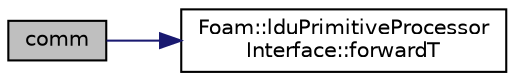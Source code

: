 digraph "comm"
{
  bgcolor="transparent";
  edge [fontname="Helvetica",fontsize="10",labelfontname="Helvetica",labelfontsize="10"];
  node [fontname="Helvetica",fontsize="10",shape=record];
  rankdir="LR";
  Node1 [label="comm",height=0.2,width=0.4,color="black", fillcolor="grey75", style="filled" fontcolor="black"];
  Node1 -> Node2 [color="midnightblue",fontsize="10",style="solid",fontname="Helvetica"];
  Node2 [label="Foam::lduPrimitiveProcessor\lInterface::forwardT",height=0.2,width=0.4,color="black",URL="$classFoam_1_1lduPrimitiveProcessorInterface.html#a187f3034c3ee57e3abbcf469b39819b9",tooltip="Return face transformation tensor. "];
}
